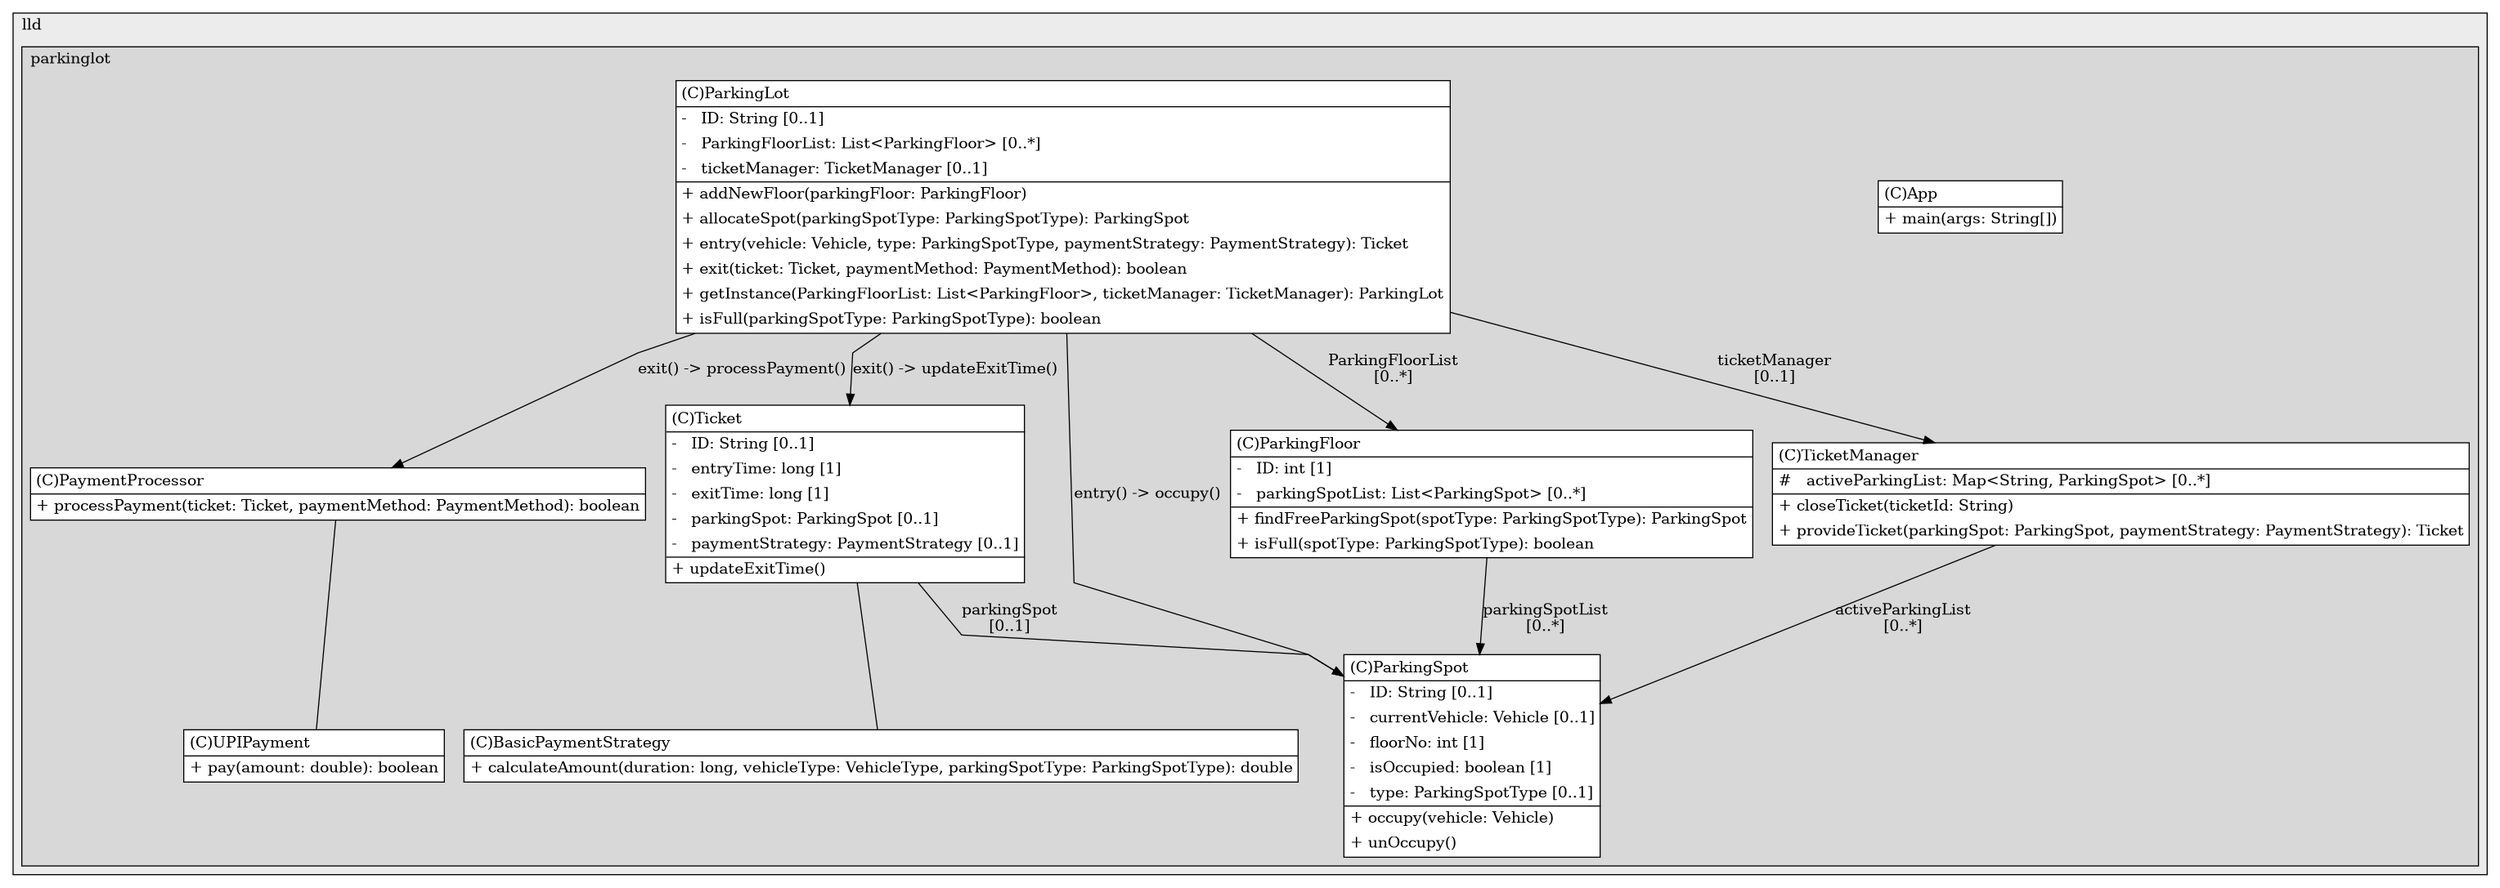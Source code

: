 @startuml

/' diagram meta data start
config=StructureConfiguration;
{
  "projectClassification": {
    "searchMode": "OpenProject", // OpenProject, AllProjects
    "includedProjects": "",
    "pathEndKeywords": "*.impl",
    "isClientPath": "",
    "isClientName": "",
    "isTestPath": "",
    "isTestName": "",
    "isMappingPath": "",
    "isMappingName": "",
    "isDataAccessPath": "",
    "isDataAccessName": "",
    "isDataStructurePath": "",
    "isDataStructureName": "",
    "isInterfaceStructuresPath": "",
    "isInterfaceStructuresName": "",
    "isEntryPointPath": "",
    "isEntryPointName": "",
    "treatFinalFieldsAsMandatory": false
  },
  "graphRestriction": {
    "classPackageExcludeFilter": "",
    "classPackageIncludeFilter": "",
    "classNameExcludeFilter": "",
    "classNameIncludeFilter": "",
    "methodNameExcludeFilter": "",
    "methodNameIncludeFilter": "",
    "removeByInheritance": "", // inheritance/annotation based filtering is done in a second step
    "removeByAnnotation": "",
    "removeByClassPackage": "", // cleanup the graph after inheritance/annotation based filtering is done
    "removeByClassName": "",
    "cutMappings": false,
    "cutEnum": true,
    "cutTests": true,
    "cutClient": true,
    "cutDataAccess": true,
    "cutInterfaceStructures": true,
    "cutDataStructures": true,
    "cutGetterAndSetter": true,
    "cutConstructors": true
  },
  "graphTraversal": {
    "forwardDepth": 3,
    "backwardDepth": 3,
    "classPackageExcludeFilter": "",
    "classPackageIncludeFilter": "",
    "classNameExcludeFilter": "",
    "classNameIncludeFilter": "",
    "methodNameExcludeFilter": "",
    "methodNameIncludeFilter": "",
    "hideMappings": false,
    "hideDataStructures": false,
    "hidePrivateMethods": true,
    "hideInterfaceCalls": true, // indirection: implementation -> interface (is hidden) -> implementation
    "onlyShowApplicationEntryPoints": false, // root node is included
    "useMethodCallsForStructureDiagram": "ForwardOnly" // ForwardOnly, BothDirections, No
  },
  "details": {
    "aggregation": "GroupByClass", // ByClass, GroupByClass, None
    "showClassGenericTypes": true,
    "showMethods": true,
    "showMethodParameterNames": true,
    "showMethodParameterTypes": true,
    "showMethodReturnType": true,
    "showPackageLevels": 2,
    "showDetailedClassStructure": true
  },
  "rootClass": "com.lld.parkinglot.App",
  "extensionCallbackMethod": "" // qualified.class.name#methodName - signature: public static String method(String)
}
diagram meta data end '/



digraph g {
    rankdir="TB"
    splines=polyline
    

'nodes 
subgraph cluster_107236 { 
   	label=lld
	labeljust=l
	fillcolor="#ececec"
	style=filled
   
   subgraph cluster_783271453 { 
   	label=parkinglot
	labeljust=l
	fillcolor="#d8d8d8"
	style=filled
   
   App1409552[
	label=<<TABLE BORDER="1" CELLBORDER="0" CELLPADDING="4" CELLSPACING="0">
<TR><TD ALIGN="LEFT" >(C)App</TD></TR>
<HR/>
<TR><TD ALIGN="LEFT" >+ main(args: String[])</TD></TR>
</TABLE>>
	style=filled
	margin=0
	shape=plaintext
	fillcolor="#FFFFFF"
];

BasicPaymentStrategy1089443864[
	label=<<TABLE BORDER="1" CELLBORDER="0" CELLPADDING="4" CELLSPACING="0">
<TR><TD ALIGN="LEFT" >(C)BasicPaymentStrategy</TD></TR>
<HR/>
<TR><TD ALIGN="LEFT" >+ calculateAmount(duration: long, vehicleType: VehicleType, parkingSpotType: ParkingSpotType): double</TD></TR>
</TABLE>>
	style=filled
	margin=0
	shape=plaintext
	fillcolor="#FFFFFF"
];

ParkingFloor1095964262[
	label=<<TABLE BORDER="1" CELLBORDER="0" CELLPADDING="4" CELLSPACING="0">
<TR><TD ALIGN="LEFT" >(C)ParkingFloor</TD></TR>
<HR/>
<TR><TD ALIGN="LEFT" >-   ID: int [1]</TD></TR>
<TR><TD ALIGN="LEFT" >-   parkingSpotList: List&lt;ParkingSpot&gt; [0..*]</TD></TR>
<HR/>
<TR><TD ALIGN="LEFT" >+ findFreeParkingSpot(spotType: ParkingSpotType): ParkingSpot</TD></TR>
<TR><TD ALIGN="LEFT" >+ isFull(spotType: ParkingSpotType): boolean</TD></TR>
</TABLE>>
	style=filled
	margin=0
	shape=plaintext
	fillcolor="#FFFFFF"
];

ParkingLot1409552[
	label=<<TABLE BORDER="1" CELLBORDER="0" CELLPADDING="4" CELLSPACING="0">
<TR><TD ALIGN="LEFT" >(C)ParkingLot</TD></TR>
<HR/>
<TR><TD ALIGN="LEFT" >-   ID: String [0..1]</TD></TR>
<TR><TD ALIGN="LEFT" >-   ParkingFloorList: List&lt;ParkingFloor&gt; [0..*]</TD></TR>
<TR><TD ALIGN="LEFT" >-   ticketManager: TicketManager [0..1]</TD></TR>
<HR/>
<TR><TD ALIGN="LEFT" >+ addNewFloor(parkingFloor: ParkingFloor)</TD></TR>
<TR><TD ALIGN="LEFT" >+ allocateSpot(parkingSpotType: ParkingSpotType): ParkingSpot</TD></TR>
<TR><TD ALIGN="LEFT" >+ entry(vehicle: Vehicle, type: ParkingSpotType, paymentStrategy: PaymentStrategy): Ticket</TD></TR>
<TR><TD ALIGN="LEFT" >+ exit(ticket: Ticket, paymentMethod: PaymentMethod): boolean</TD></TR>
<TR><TD ALIGN="LEFT" >+ getInstance(ParkingFloorList: List&lt;ParkingFloor&gt;, ticketManager: TicketManager): ParkingLot</TD></TR>
<TR><TD ALIGN="LEFT" >+ isFull(parkingSpotType: ParkingSpotType): boolean</TD></TR>
</TABLE>>
	style=filled
	margin=0
	shape=plaintext
	fillcolor="#FFFFFF"
];

ParkingSpot1095964262[
	label=<<TABLE BORDER="1" CELLBORDER="0" CELLPADDING="4" CELLSPACING="0">
<TR><TD ALIGN="LEFT" >(C)ParkingSpot</TD></TR>
<HR/>
<TR><TD ALIGN="LEFT" >-   ID: String [0..1]</TD></TR>
<TR><TD ALIGN="LEFT" >-   currentVehicle: Vehicle [0..1]</TD></TR>
<TR><TD ALIGN="LEFT" >-   floorNo: int [1]</TD></TR>
<TR><TD ALIGN="LEFT" >-   isOccupied: boolean [1]</TD></TR>
<TR><TD ALIGN="LEFT" >-   type: ParkingSpotType [0..1]</TD></TR>
<HR/>
<TR><TD ALIGN="LEFT" >+ occupy(vehicle: Vehicle)</TD></TR>
<TR><TD ALIGN="LEFT" >+ unOccupy()</TD></TR>
</TABLE>>
	style=filled
	margin=0
	shape=plaintext
	fillcolor="#FFFFFF"
];

PaymentProcessor1089443864[
	label=<<TABLE BORDER="1" CELLBORDER="0" CELLPADDING="4" CELLSPACING="0">
<TR><TD ALIGN="LEFT" >(C)PaymentProcessor</TD></TR>
<HR/>
<TR><TD ALIGN="LEFT" >+ processPayment(ticket: Ticket, paymentMethod: PaymentMethod): boolean</TD></TR>
</TABLE>>
	style=filled
	margin=0
	shape=plaintext
	fillcolor="#FFFFFF"
];

Ticket1853558550[
	label=<<TABLE BORDER="1" CELLBORDER="0" CELLPADDING="4" CELLSPACING="0">
<TR><TD ALIGN="LEFT" >(C)Ticket</TD></TR>
<HR/>
<TR><TD ALIGN="LEFT" >-   ID: String [0..1]</TD></TR>
<TR><TD ALIGN="LEFT" >-   entryTime: long [1]</TD></TR>
<TR><TD ALIGN="LEFT" >-   exitTime: long [1]</TD></TR>
<TR><TD ALIGN="LEFT" >-   parkingSpot: ParkingSpot [0..1]</TD></TR>
<TR><TD ALIGN="LEFT" >-   paymentStrategy: PaymentStrategy [0..1]</TD></TR>
<HR/>
<TR><TD ALIGN="LEFT" >+ updateExitTime()</TD></TR>
</TABLE>>
	style=filled
	margin=0
	shape=plaintext
	fillcolor="#FFFFFF"
];

TicketManager1853558550[
	label=<<TABLE BORDER="1" CELLBORDER="0" CELLPADDING="4" CELLSPACING="0">
<TR><TD ALIGN="LEFT" >(C)TicketManager</TD></TR>
<HR/>
<TR><TD ALIGN="LEFT" >#   activeParkingList: Map&lt;String, ParkingSpot&gt; [0..*]</TD></TR>
<HR/>
<TR><TD ALIGN="LEFT" >+ closeTicket(ticketId: String)</TD></TR>
<TR><TD ALIGN="LEFT" >+ provideTicket(parkingSpot: ParkingSpot, paymentStrategy: PaymentStrategy): Ticket</TD></TR>
</TABLE>>
	style=filled
	margin=0
	shape=plaintext
	fillcolor="#FFFFFF"
];

UPIPayment1089443864[
	label=<<TABLE BORDER="1" CELLBORDER="0" CELLPADDING="4" CELLSPACING="0">
<TR><TD ALIGN="LEFT" >(C)UPIPayment</TD></TR>
<HR/>
<TR><TD ALIGN="LEFT" >+ pay(amount: double): boolean</TD></TR>
</TABLE>>
	style=filled
	margin=0
	shape=plaintext
	fillcolor="#FFFFFF"
];
} 
} 

'edges    
ParkingFloor1095964262 -> ParkingSpot1095964262[label="parkingSpotList
[0..*]"];
ParkingLot1409552 -> ParkingFloor1095964262[label="ParkingFloorList
[0..*]"];
ParkingLot1409552 -> ParkingSpot1095964262[label="entry() -> occupy()"];
ParkingLot1409552 -> PaymentProcessor1089443864[label="exit() -> processPayment()"];
ParkingLot1409552 -> Ticket1853558550[label="exit() -> updateExitTime()"];
ParkingLot1409552 -> TicketManager1853558550[label="ticketManager
[0..1]"];
PaymentProcessor1089443864 -> UPIPayment1089443864[arrowhead=none];
Ticket1853558550 -> BasicPaymentStrategy1089443864[arrowhead=none];
Ticket1853558550 -> ParkingSpot1095964262[label="parkingSpot
[0..1]"];
TicketManager1853558550 -> ParkingSpot1095964262[label="activeParkingList
[0..*]"];
    
}
@enduml